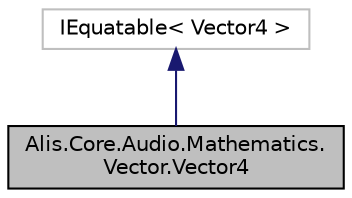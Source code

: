digraph "Alis.Core.Audio.Mathematics.Vector.Vector4"
{
 // LATEX_PDF_SIZE
  edge [fontname="Helvetica",fontsize="10",labelfontname="Helvetica",labelfontsize="10"];
  node [fontname="Helvetica",fontsize="10",shape=record];
  Node1 [label="Alis.Core.Audio.Mathematics.\lVector.Vector4",height=0.2,width=0.4,color="black", fillcolor="grey75", style="filled", fontcolor="black",tooltip="Represents a 4D vector using four single-precision floating-point numbers."];
  Node2 -> Node1 [dir="back",color="midnightblue",fontsize="10",style="solid",fontname="Helvetica"];
  Node2 [label="IEquatable\< Vector4 \>",height=0.2,width=0.4,color="grey75", fillcolor="white", style="filled",tooltip=" "];
}
